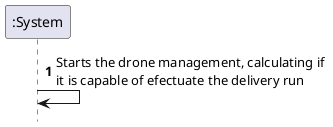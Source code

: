 @startuml
autonumber
hide footbox

participant ":System" as SYST
SYST -> SYST : Starts the drone management, calculating if \nit is capable of efectuate the delivery run
@enduml
